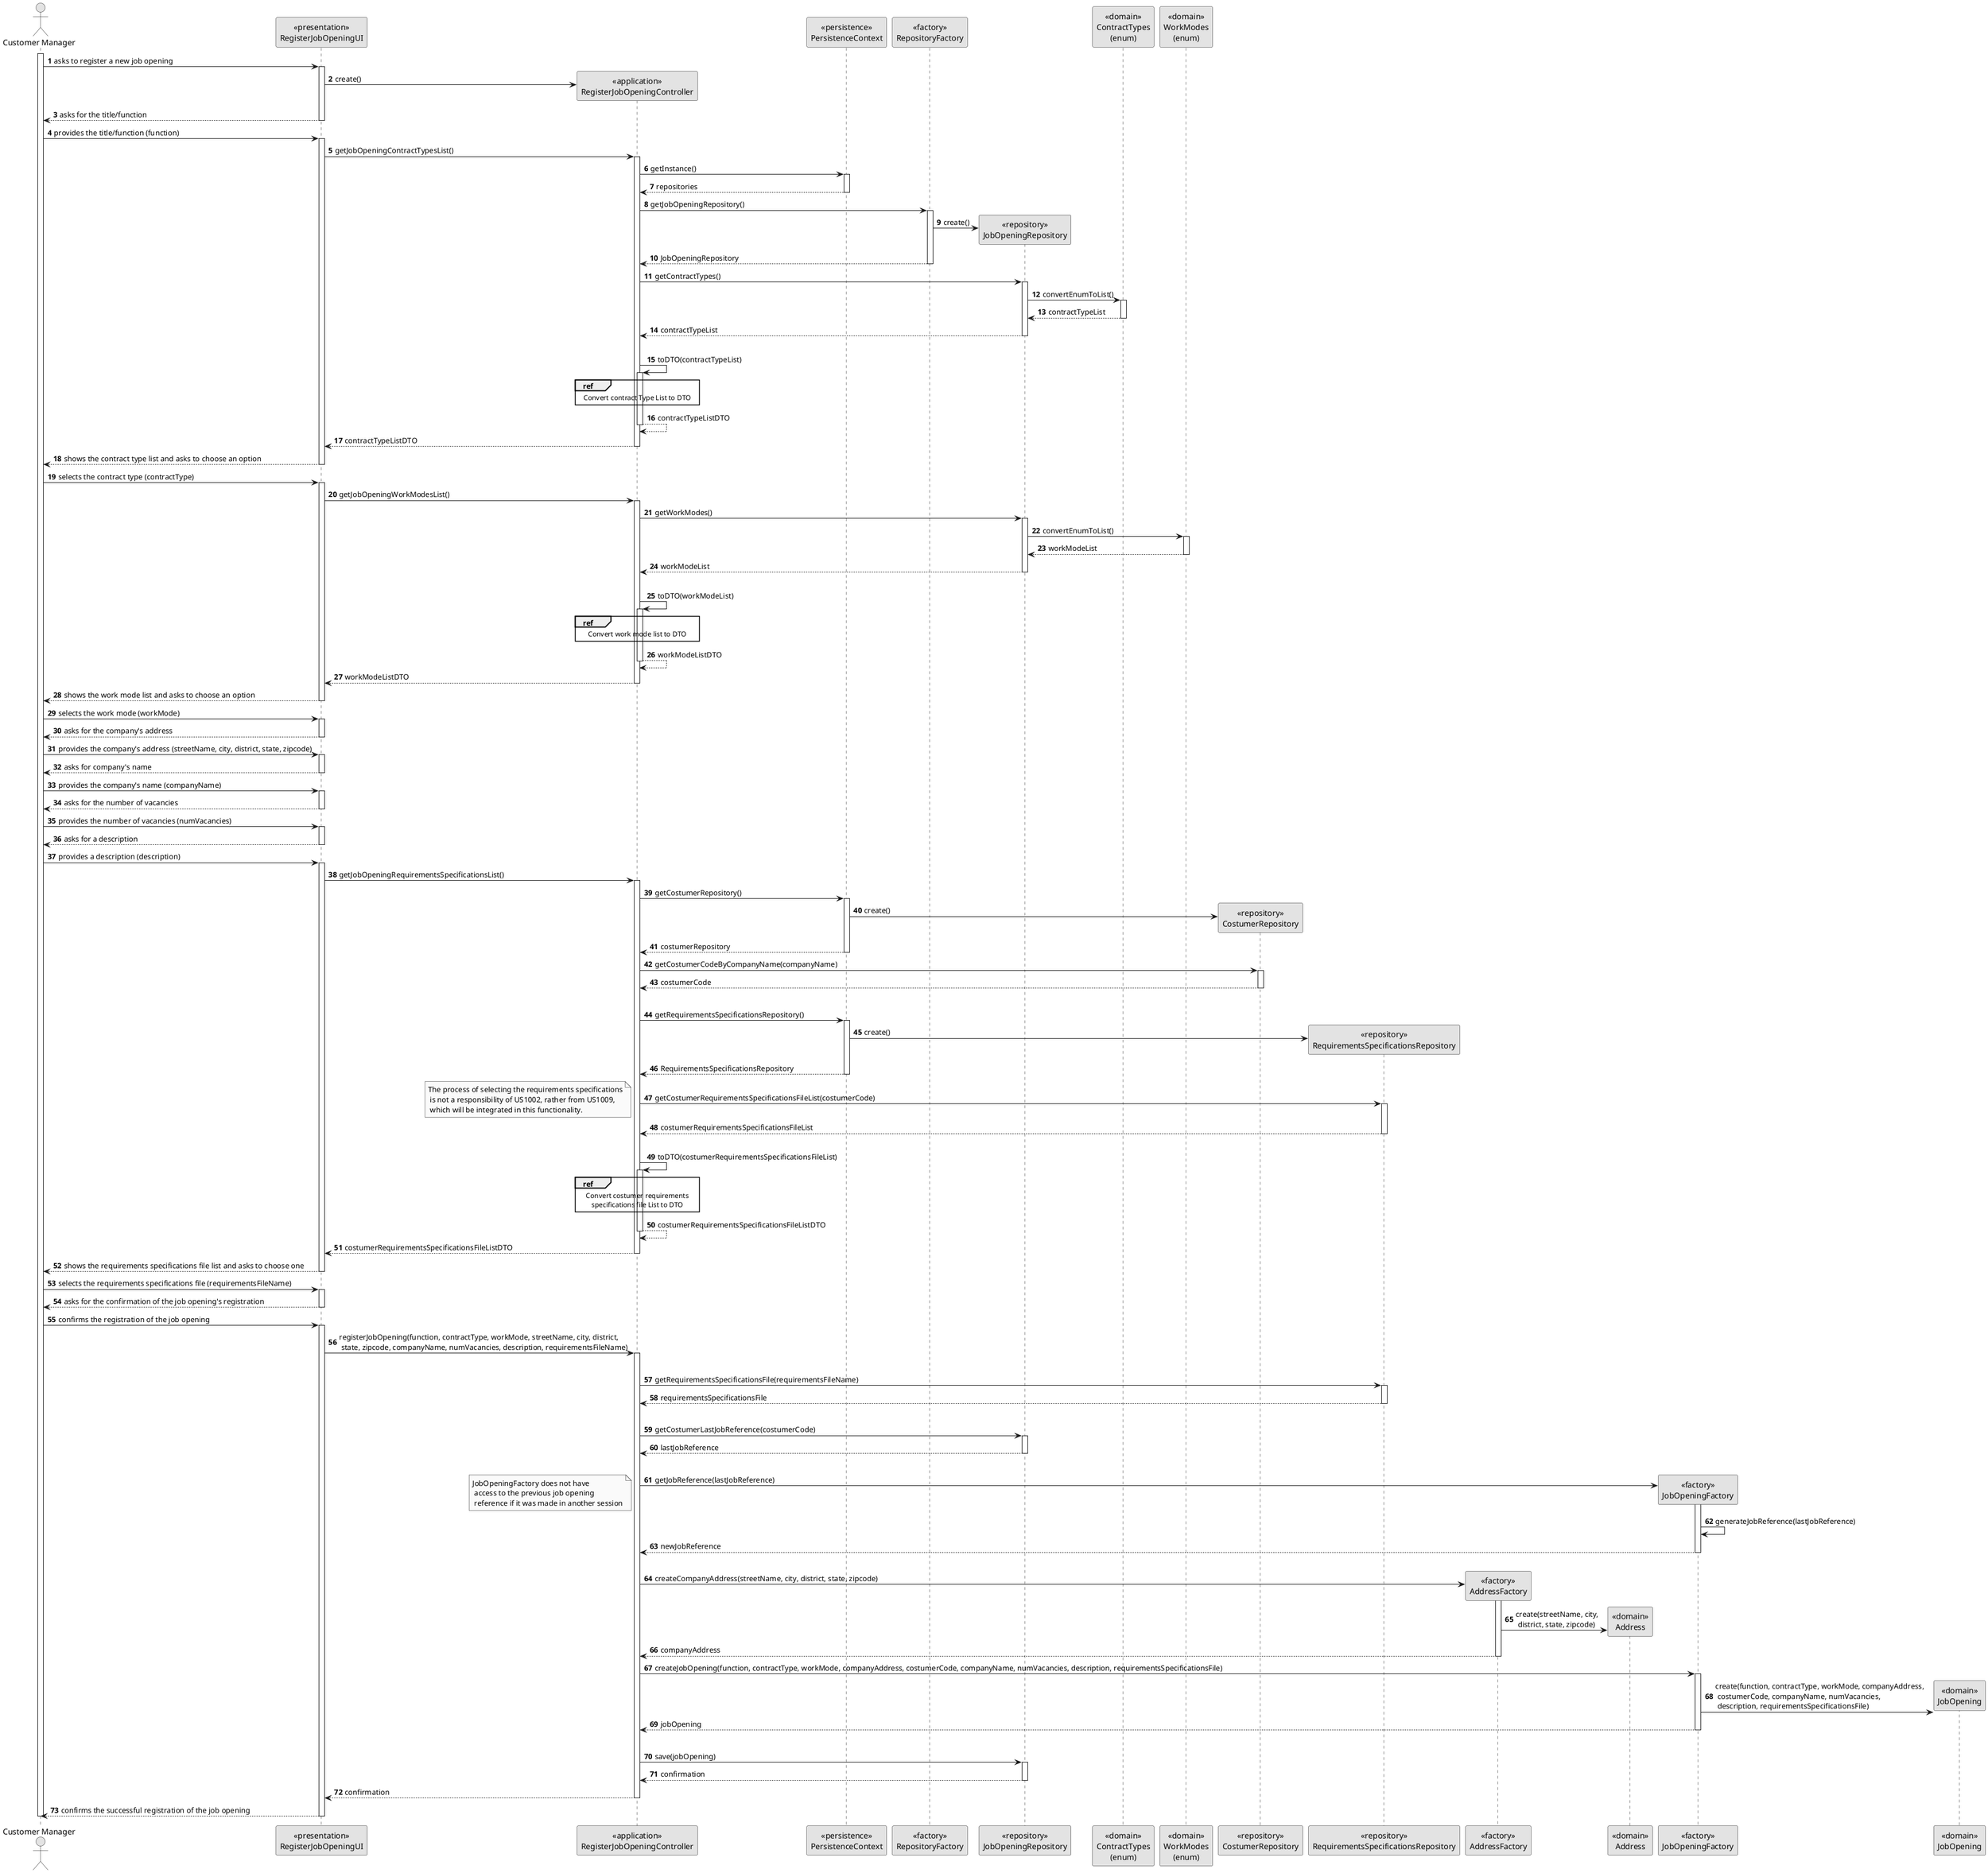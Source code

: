 @startuml US1002_SD_split
skinparam monochrome true
skinparam packageStyle rectangle
skinparam shadowing false

autonumber

'hide footbox
actor "Customer Manager" as CM
participant "<<presentation>>\nRegisterJobOpeningUI" as UI
participant "<<application>>\nRegisterJobOpeningController" as CTRL
participant "<<persistence>>\nPersistenceContext" as Persistence
participant "<<factory>>\nRepositoryFactory" as RepositorySingleton
participant "<<repository>>\nJobOpeningRepository" as JobOpeningRepository
participant "<<domain>>\nContractTypes\n(enum)" as ContractTypesEnum
participant "<<domain>>\nWorkModes\n(enum)" as WorkModesEnum
participant "<<repository>>\nCostumerRepository" as CostumerRepository
participant "<<repository>>\nRequirementsSpecificationsRepository" as RequirementsSpecificationsRepository
participant "<<factory>>\nAddressFactory" as AddressFactory
participant "<<domain>>\nAddress" as Address
participant "<<factory>>\nJobOpeningFactory" as JobOpeningFactory
participant "<<domain>>\nJobOpening" as JobOpening

activate CM

CM -> UI : asks to register a new job opening

activate UI

UI -> CTRL** : create()

UI --> CM : asks for the title/function

deactivate UI

CM -> UI : provides the title/function (function)

activate UI

UI -> CTRL : getJobOpeningContractTypesList()


'Getting the Contract Type
activate CTRL

    CTRL -> Persistence : getInstance()
    activate Persistence

        Persistence --> CTRL: repositories
    deactivate Persistence

    CTRL -> RepositorySingleton : getJobOpeningRepository()
    activate RepositorySingleton

        RepositorySingleton -> JobOpeningRepository** : create()

        RepositorySingleton --> CTRL: JobOpeningRepository
    deactivate RepositorySingleton

    CTRL -> JobOpeningRepository : getContractTypes()
    activate JobOpeningRepository
    
        JobOpeningRepository -> ContractTypesEnum : convertEnumToList()

        activate ContractTypesEnum

        ContractTypesEnum --> JobOpeningRepository : contractTypeList
        deactivate ContractTypesEnum

        JobOpeningRepository --> CTRL : contractTypeList
    deactivate JobOpeningRepository
|||
    CTRL -> CTRL : toDTO(contractTypeList)
    activate CTRL

        ref over CTRL
            Convert contract Type List to DTO
        end ref

    CTRL --> CTRL : contractTypeListDTO
    deactivate CTRL

    CTRL --> UI : contractTypeListDTO

deactivate CTRL

UI --> CM : shows the contract type list and asks to choose an option
deactivate UI

CM -> UI : selects the contract type (contractType)


'Getting the Work Mode
activate UI

UI -> CTRL : getJobOpeningWorkModesList()

activate CTRL

    CTRL -> JobOpeningRepository : getWorkModes()
    activate JobOpeningRepository
    
        JobOpeningRepository -> WorkModesEnum : convertEnumToList()

        activate WorkModesEnum

        WorkModesEnum --> JobOpeningRepository : workModeList
        deactivate WorkModesEnum

        JobOpeningRepository --> CTRL : workModeList
    deactivate JobOpeningRepository

|||
    CTRL -> CTRL : toDTO(workModeList)
    activate CTRL

        ref over CTRL
            Convert work mode list to DTO
        end ref

    CTRL --> CTRL : workModeListDTO
    deactivate CTRL

    CTRL --> UI : workModeListDTO
deactivate CTRL

UI --> CM : shows the work mode list and asks to choose an option
deactivate UI

CM -> UI : selects the work mode (workMode)

activate UI

UI --> CM : asks for the company's address
deactivate UI

CM -> UI : provides the company's address (streetName, city, district, state, zipcode)

activate UI

UI --> CM : asks for company's name
deactivate UI

CM -> UI : provides the company's name (companyName)

activate UI

UI --> CM : asks for the number of vacancies
deactivate UI

CM -> UI : provides the number of vacancies (numVacancies)

activate UI

UI --> CM : asks for a description
deactivate UI

CM -> UI : provides a description (description)

activate UI

UI -> CTRL : getJobOpeningRequirementsSpecificationsList()

'Getting Costumer ID
activate CTRL

    CTRL -> Persistence : getCostumerRepository()
    activate Persistence

        Persistence -> CostumerRepository** : create()

        Persistence --> CTRL : costumerRepository
    deactivate Persistence

    CTRL -> CostumerRepository : getCostumerCodeByCompanyName(companyName)

    activate CostumerRepository

    CostumerRepository --> CTRL : costumerCode
    deactivate CostumerRepository
|||
'Getting the Requirements Specification
    CTRL -> Persistence : getRequirementsSpecificationsRepository()
    activate Persistence

        Persistence -> RequirementsSpecificationsRepository** : create()

        Persistence --> CTRL: RequirementsSpecificationsRepository
    deactivate Persistence

'Getting the requirements specifications made for specified costumer
    CTRL -> RequirementsSpecificationsRepository : getCostumerRequirementsSpecificationsFileList(costumerCode)
    note left: The process of selecting the requirements specifications\n is not a responsibility of US1002, rather from US1009,\n which will be integrated in this functionality.
    activate RequirementsSpecificationsRepository

        RequirementsSpecificationsRepository --> CTRL : costumerRequirementsSpecificationsFileList
    deactivate RequirementsSpecificationsRepository
|||
    CTRL -> CTRL : toDTO(costumerRequirementsSpecificationsFileList)
    activate CTRL

        ref over CTRL
            Convert costumer requirements
            specifications file List to DTO
        end ref

    CTRL --> CTRL : costumerRequirementsSpecificationsFileListDTO
    deactivate CTRL

    CTRL --> UI : costumerRequirementsSpecificationsFileListDTO

deactivate CTRL

UI --> CM : shows the requirements specifications file list and asks to choose one
deactivate UI

CM -> UI : selects the requirements specifications file (requirementsFileName)

activate UI

UI --> CM : asks for the confirmation of the job opening's registration
deactivate UI

CM -> UI : confirms the registration of the job opening

activate UI

UI -> CTRL : registerJobOpening(function, contractType, workMode, streetName, city, district,\n state, zipcode, companyName, numVacancies, description, requirementsFileName)

'Register a new Job Opening
activate CTRL
|||
'Getting the requirements specifications file
    CTRL -> RequirementsSpecificationsRepository : getRequirementsSpecificationsFile(requirementsFileName)

    activate RequirementsSpecificationsRepository

    RequirementsSpecificationsRepository --> CTRL : requirementsSpecificationsFile
    deactivate RequirementsSpecificationsRepository
|||
'Generate new job reference (sequential)
    CTRL -> JobOpeningRepository : getCostumerLastJobReference(costumerCode)

    activate JobOpeningRepository

    JobOpeningRepository --> CTRL : lastJobReference
    deactivate JobOpeningRepository
|||
    CTRL -> JobOpeningFactory** : getJobReference(lastJobReference)
    note left: JobOpeningFactory does not have\n access to the previous job opening\n reference if it was made in another session

    activate JobOpeningFactory

    JobOpeningFactory -> JobOpeningFactory : generateJobReference(lastJobReference)

    JobOpeningFactory --> CTRL : newJobReference
    deactivate JobOpeningFactory
|||
'Address Encapsulation
    CTRL -> AddressFactory** : createCompanyAddress(streetName, city, district, state, zipcode)

    activate AddressFactory

    AddressFactory -> Address** : create(streetName, city,\n district, state, zipcode)

    AddressFactory --> CTRL : companyAddress
    deactivate AddressFactory

'Job Opening Encapsulation
    CTRL -> JobOpeningFactory : createJobOpening(function, contractType, workMode, companyAddress, costumerCode, companyName, numVacancies, description, requirementsSpecificationsFile)

    activate JobOpeningFactory

    JobOpeningFactory -> JobOpening** : create(function, contractType, workMode, companyAddress,\n costumerCode, companyName, numVacancies,\n description, requirementsSpecificationsFile)

    JobOpeningFactory --> CTRL : jobOpening
    deactivate JobOpeningFactory
|||
    CTRL -> JobOpeningRepository : save(jobOpening)

    activate JobOpeningRepository

    JobOpeningRepository --> CTRL : confirmation
    deactivate JobOpeningRepository

    CTRL --> UI : confirmation

deactivate CTRL


UI --> CM : confirms the successful registration of the job opening
deactivate UI


deactivate CM

@enduml